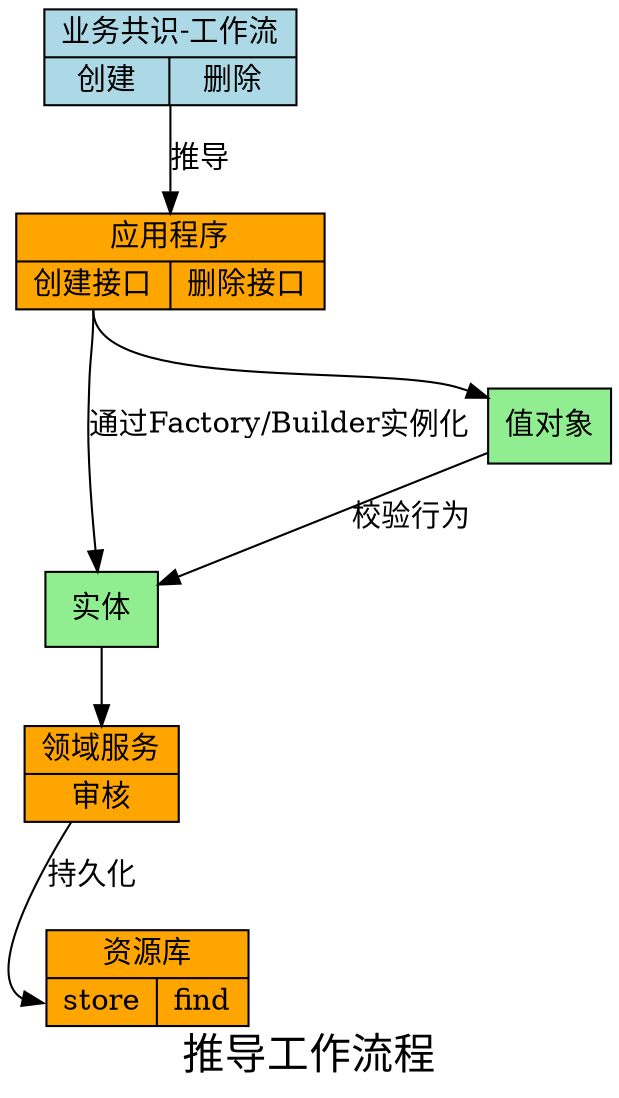 digraph {
    node[style=filled;fillcolor="orange";]
    node[shape=record]
    flow[label="{业务共识-工作流|{创建|删除}}";fillcolor=lightblue]
    app[label="{应用程序|{<f1>创建接口|<f2>删除接口}}";shape=record]
    repo[label="{资源库|{<s>store|<f>find}}"]
    ser[label="{领域服务 |{<valid>审核}}"]
    node[fillcolor=lightgreen]
    e[label="实体"]
    v[label="值对象"]
    


    flow->app[label="推导"]
    app:f1->e[label="通过Factory/Builder实例化"]
    app:f1->v
    v->e[label="校验行为"]
    e->ser
    ser->repo:s[label="持久化"]
    fontsize=20
    label="推导工作流程"
}